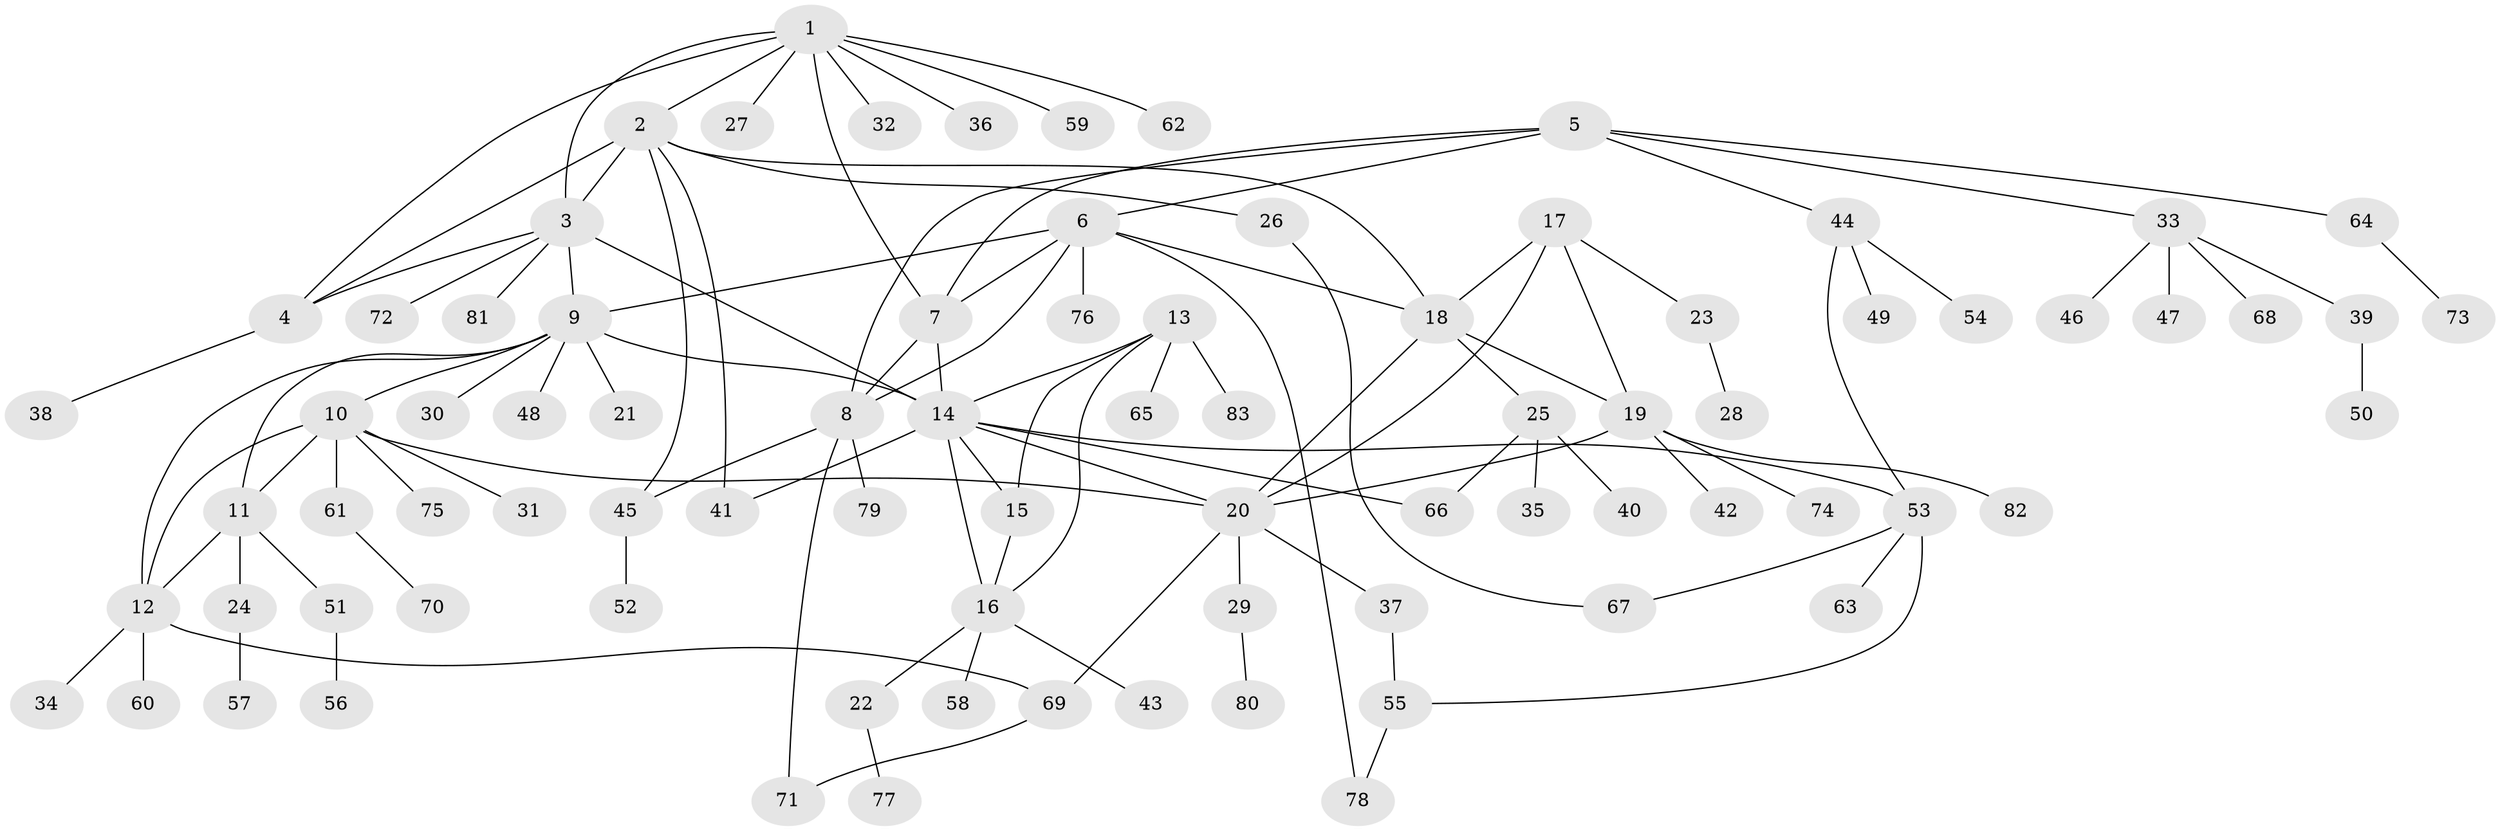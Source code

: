 // Generated by graph-tools (version 1.1) at 2025/15/03/09/25 04:15:45]
// undirected, 83 vertices, 112 edges
graph export_dot {
graph [start="1"]
  node [color=gray90,style=filled];
  1;
  2;
  3;
  4;
  5;
  6;
  7;
  8;
  9;
  10;
  11;
  12;
  13;
  14;
  15;
  16;
  17;
  18;
  19;
  20;
  21;
  22;
  23;
  24;
  25;
  26;
  27;
  28;
  29;
  30;
  31;
  32;
  33;
  34;
  35;
  36;
  37;
  38;
  39;
  40;
  41;
  42;
  43;
  44;
  45;
  46;
  47;
  48;
  49;
  50;
  51;
  52;
  53;
  54;
  55;
  56;
  57;
  58;
  59;
  60;
  61;
  62;
  63;
  64;
  65;
  66;
  67;
  68;
  69;
  70;
  71;
  72;
  73;
  74;
  75;
  76;
  77;
  78;
  79;
  80;
  81;
  82;
  83;
  1 -- 2;
  1 -- 3;
  1 -- 4;
  1 -- 7;
  1 -- 27;
  1 -- 32;
  1 -- 36;
  1 -- 59;
  1 -- 62;
  2 -- 3;
  2 -- 4;
  2 -- 18;
  2 -- 26;
  2 -- 41;
  2 -- 45;
  3 -- 4;
  3 -- 9;
  3 -- 14;
  3 -- 72;
  3 -- 81;
  4 -- 38;
  5 -- 6;
  5 -- 7;
  5 -- 8;
  5 -- 33;
  5 -- 44;
  5 -- 64;
  6 -- 7;
  6 -- 8;
  6 -- 9;
  6 -- 18;
  6 -- 76;
  6 -- 78;
  7 -- 8;
  7 -- 14;
  8 -- 45;
  8 -- 71;
  8 -- 79;
  9 -- 10;
  9 -- 11;
  9 -- 12;
  9 -- 14;
  9 -- 21;
  9 -- 30;
  9 -- 48;
  10 -- 11;
  10 -- 12;
  10 -- 20;
  10 -- 31;
  10 -- 61;
  10 -- 75;
  11 -- 12;
  11 -- 24;
  11 -- 51;
  12 -- 34;
  12 -- 60;
  12 -- 69;
  13 -- 14;
  13 -- 15;
  13 -- 16;
  13 -- 65;
  13 -- 83;
  14 -- 15;
  14 -- 16;
  14 -- 20;
  14 -- 41;
  14 -- 53;
  14 -- 66;
  15 -- 16;
  16 -- 22;
  16 -- 43;
  16 -- 58;
  17 -- 18;
  17 -- 19;
  17 -- 20;
  17 -- 23;
  18 -- 19;
  18 -- 20;
  18 -- 25;
  19 -- 20;
  19 -- 42;
  19 -- 74;
  19 -- 82;
  20 -- 29;
  20 -- 37;
  20 -- 69;
  22 -- 77;
  23 -- 28;
  24 -- 57;
  25 -- 35;
  25 -- 40;
  25 -- 66;
  26 -- 67;
  29 -- 80;
  33 -- 39;
  33 -- 46;
  33 -- 47;
  33 -- 68;
  37 -- 55;
  39 -- 50;
  44 -- 49;
  44 -- 53;
  44 -- 54;
  45 -- 52;
  51 -- 56;
  53 -- 55;
  53 -- 63;
  53 -- 67;
  55 -- 78;
  61 -- 70;
  64 -- 73;
  69 -- 71;
}
